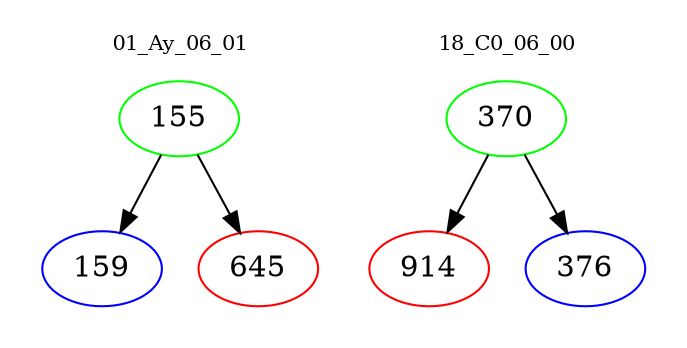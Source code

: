 digraph{
subgraph cluster_0 {
color = white
label = "01_Ay_06_01";
fontsize=10;
T0_155 [label="155", color="green"]
T0_155 -> T0_159 [color="black"]
T0_159 [label="159", color="blue"]
T0_155 -> T0_645 [color="black"]
T0_645 [label="645", color="red"]
}
subgraph cluster_1 {
color = white
label = "18_C0_06_00";
fontsize=10;
T1_370 [label="370", color="green"]
T1_370 -> T1_914 [color="black"]
T1_914 [label="914", color="red"]
T1_370 -> T1_376 [color="black"]
T1_376 [label="376", color="blue"]
}
}
